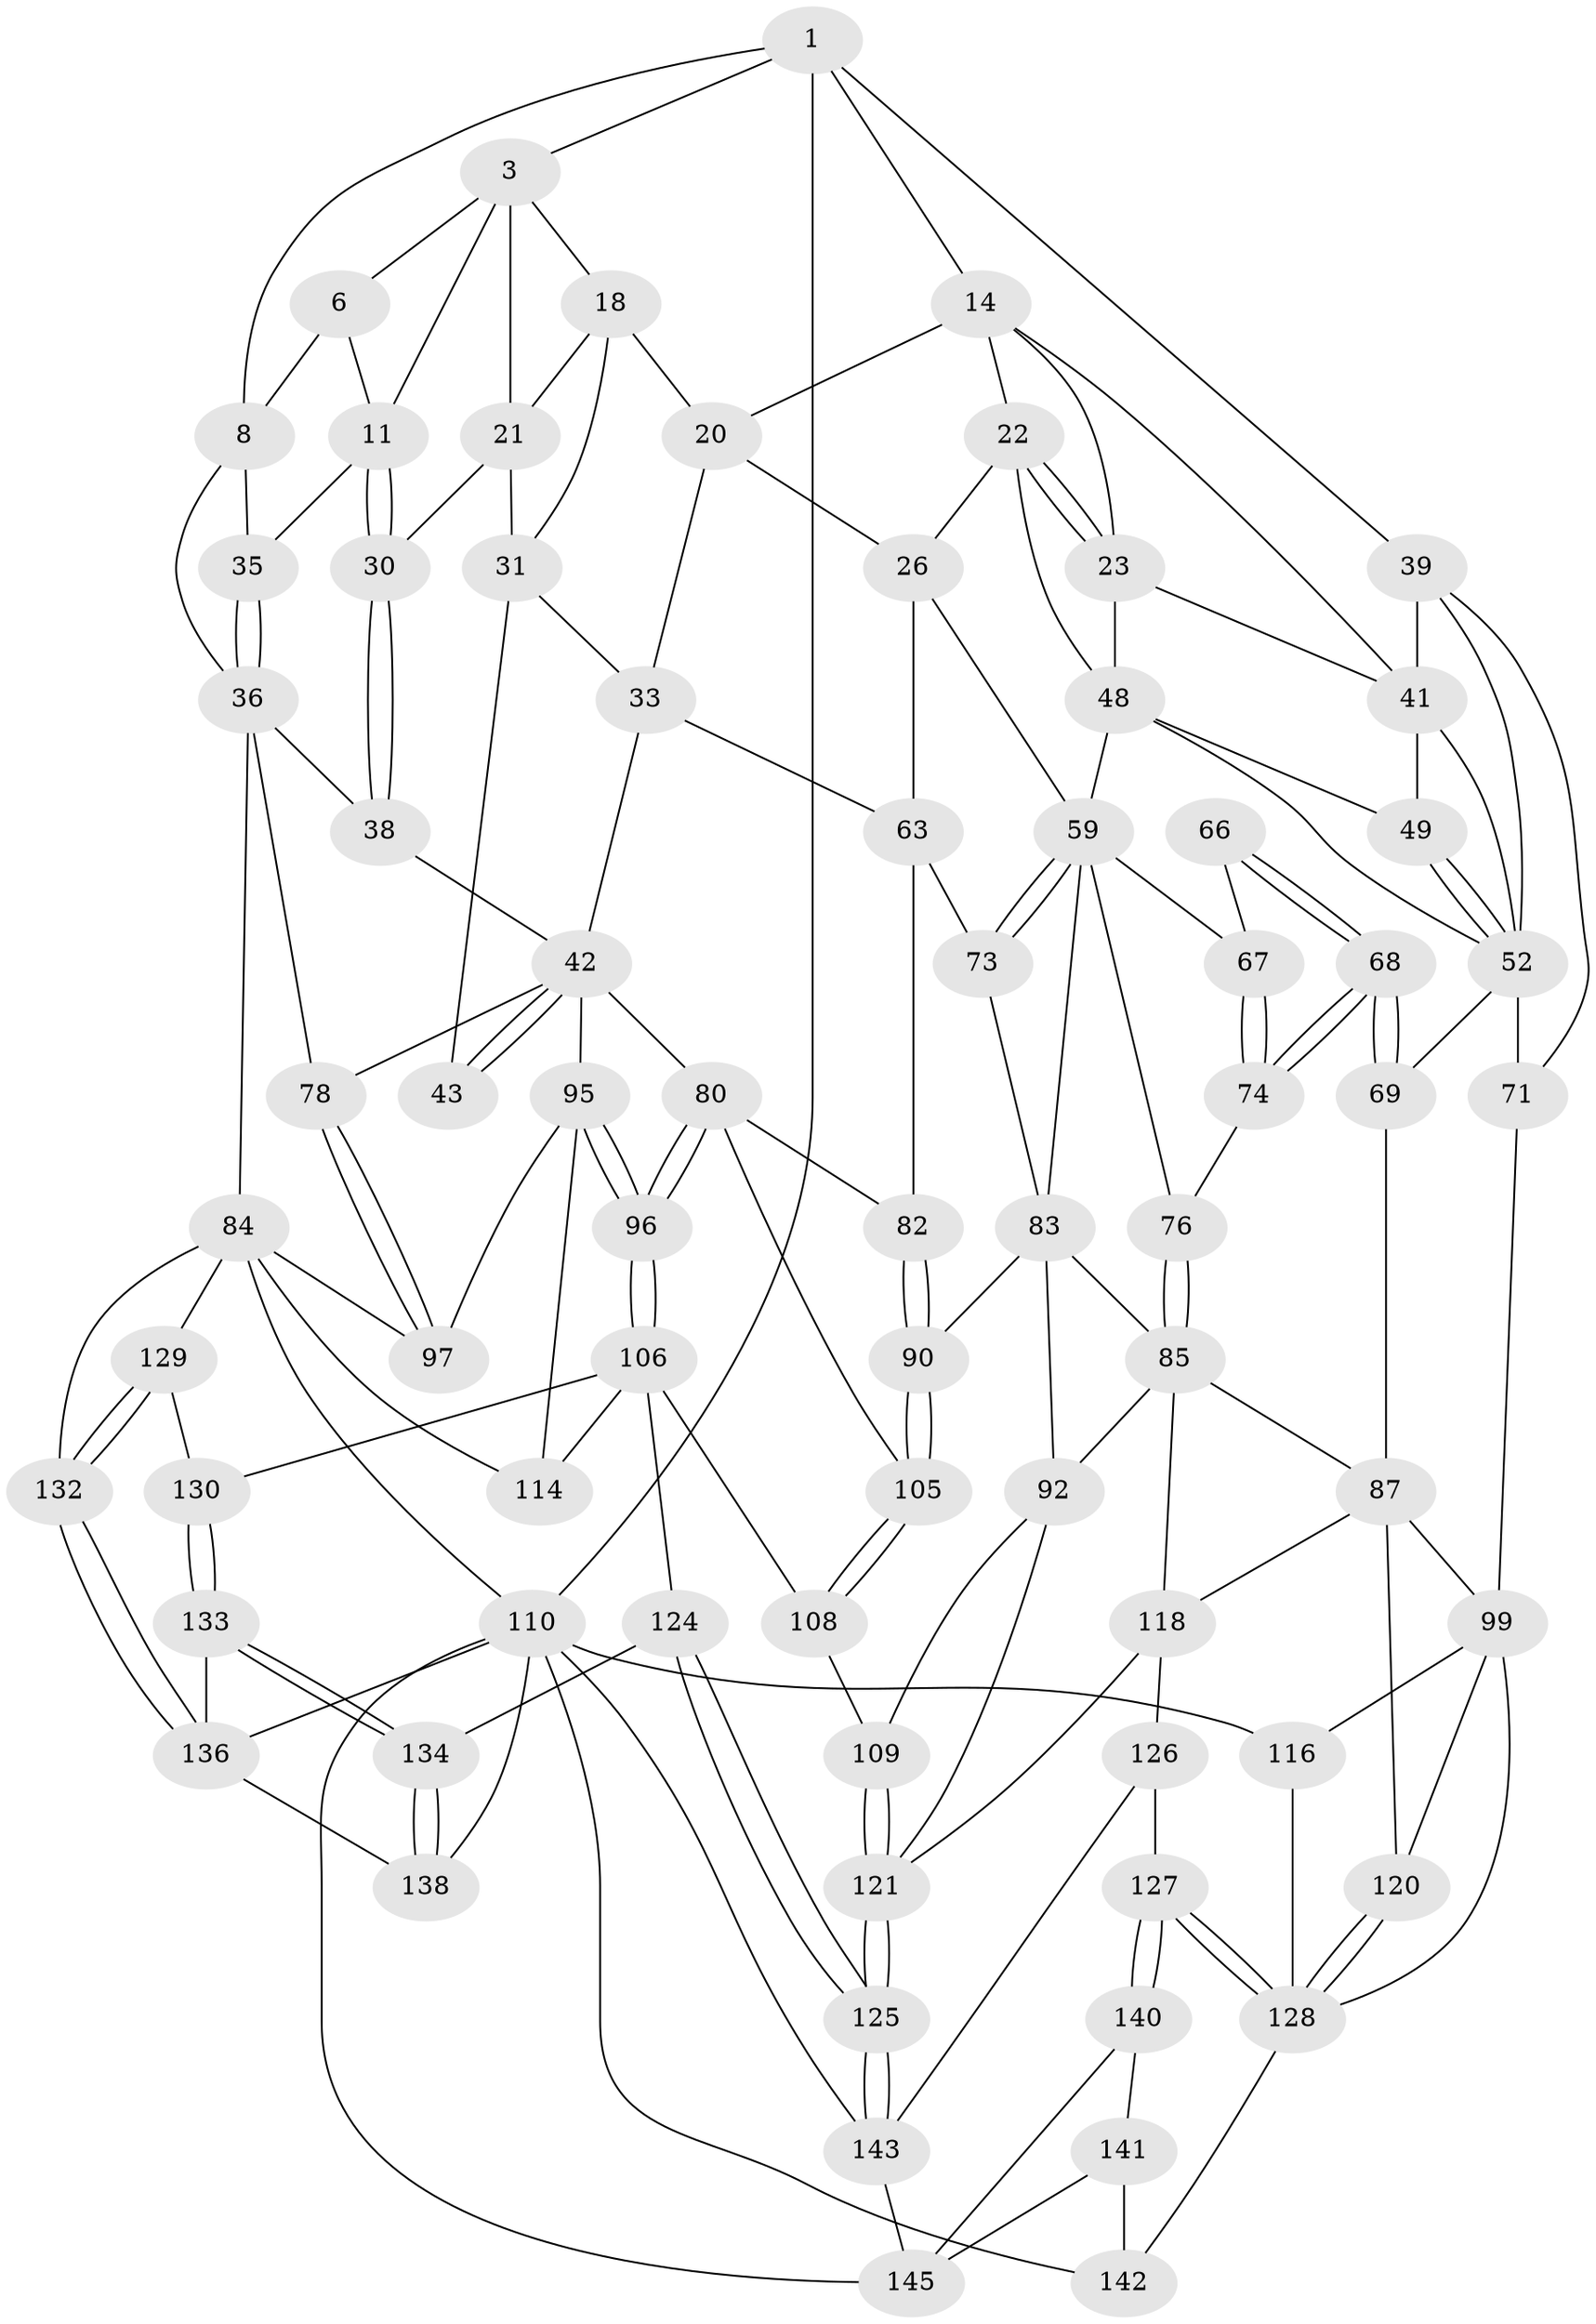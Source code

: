 // original degree distribution, {3: 0.02, 4: 0.2, 6: 0.2, 5: 0.58}
// Generated by graph-tools (version 1.1) at 2025/17/03/09/25 04:17:17]
// undirected, 75 vertices, 173 edges
graph export_dot {
graph [start="1"]
  node [color=gray90,style=filled];
  1 [pos="+0.9354352768868348+0",super="+2+7"];
  3 [pos="+0.6401013929233678+0",super="+17+4"];
  6 [pos="+0.8993181014460297+0",super="+10"];
  8 [pos="+1+0",super="+9"];
  11 [pos="+0.7880141819509849+0.07798636686100045",super="+12"];
  14 [pos="+0.22393715120589022+0",super="+15+24"];
  18 [pos="+0.5826821355396132+0.1018677118320783",super="+19"];
  20 [pos="+0.42954825931467244+0",super="+25"];
  21 [pos="+0.6584478880038723+0.08632270211080952",super="+28"];
  22 [pos="+0.2725266089872019+0.15446158274246966",super="+27"];
  23 [pos="+0.24580171016631236+0.14837741923674116",super="+47"];
  26 [pos="+0.32731657653010554+0.2246032351936792",super="+58"];
  30 [pos="+0.6943757933548009+0.14963658932422977"];
  31 [pos="+0.49886586117921194+0.15141876116181324",super="+32+34"];
  33 [pos="+0.44610329709617713+0.2330757493308095",super="+62"];
  35 [pos="+0.8601165870290864+0.15214592811487507"];
  36 [pos="+0.8641419591286895+0.18823932837642265",super="+37+51"];
  38 [pos="+0.7082688212335568+0.25794120421306377"];
  39 [pos="+0+0.039454861479785205",super="+57+40"];
  41 [pos="+0.0751865972522698+0.11376300654757056",super="+44"];
  42 [pos="+0.6410578082376417+0.2890182469571978",super="+64"];
  43 [pos="+0.6171417853996823+0.26982658681580385"];
  48 [pos="+0.16628530231925318+0.2175366560415914",super="+50"];
  49 [pos="+0.10606599689660817+0.24242844920333084"];
  52 [pos="+0.09772104632742283+0.28381170518094656",super="+56+53"];
  59 [pos="+0.3160939906638602+0.35942069530418447",super="+60"];
  63 [pos="+0.425012259710509+0.3671480747477713",super="+72"];
  66 [pos="+0.1265956343586918+0.3230214418614669"];
  67 [pos="+0.1935091737423348+0.36382135291719797"];
  68 [pos="+0.149973809240289+0.40235967727396577"];
  69 [pos="+0.1146754164750982+0.4406752960011341"];
  71 [pos="+0+0.37538840337848167"];
  73 [pos="+0.3393995829307673+0.3994758478893373"];
  74 [pos="+0.18127111132205354+0.38068301101158"];
  76 [pos="+0.24089743728765825+0.43037962009625774"];
  78 [pos="+0.9003190782125116+0.3763019159350279"];
  80 [pos="+0.5898495021969113+0.4326842640639718",super="+81"];
  82 [pos="+0.4102452729298318+0.44727470902793615"];
  83 [pos="+0.3074743526322936+0.4592322858266141",super="+89"];
  84 [pos="+1+0.3359880264030619",super="+102"];
  85 [pos="+0.23373766451305308+0.4721151688898255",super="+86"];
  87 [pos="+0.1569282959364537+0.5222226799644315",super="+88+119"];
  90 [pos="+0.37075657911775095+0.4913143304819034"];
  92 [pos="+0.3179836932565667+0.5765581010323375",super="+93"];
  95 [pos="+0.7823974280181177+0.4598079812824127",super="+98"];
  96 [pos="+0.6331071893102034+0.5173713270902632"];
  97 [pos="+0.9050815764142929+0.47339484371159496"];
  99 [pos="+0+0.6107871962009702",super="+100"];
  105 [pos="+0.4695773613548497+0.5817428471391516"];
  106 [pos="+0.6373453232545139+0.5824058374188374",super="+113+107"];
  108 [pos="+0.4705097403245866+0.5882842852176488"];
  109 [pos="+0.3815443058718899+0.5966450919432583"];
  110 [pos="+1+1",super="+117+111+149"];
  114 [pos="+0.7814020382130253+0.5611308944748318"];
  116 [pos="+0+0.8844264206752445"];
  118 [pos="+0.23614771636018836+0.6531135626088793",super="+123"];
  120 [pos="+0.14484772494524703+0.6940957718752258"];
  121 [pos="+0.4260239170461875+0.7876549894002416",super="+122"];
  124 [pos="+0.456312821159271+0.7919209256862975"];
  125 [pos="+0.44839542122303816+0.7951170841619558"];
  126 [pos="+0.274878583066931+0.7919787165358013"];
  127 [pos="+0.2529236286846997+0.7977490612065582"];
  128 [pos="+0.17848937964871187+0.7916596177789962",super="+135"];
  129 [pos="+0.8275765615682492+0.6917101553382105"];
  130 [pos="+0.6856014919914319+0.6691636680627621"];
  132 [pos="+0.8543623302130987+0.8129381904306916"];
  133 [pos="+0.6711470044881787+0.7131764661120141"];
  134 [pos="+0.5292645151897604+0.8075270123063663"];
  136 [pos="+0.8518835895587783+0.8277374064294261",super="+137"];
  138 [pos="+0.6660605864781993+0.9366063928112666"];
  140 [pos="+0.23544083764200413+0.8786191614479046"];
  141 [pos="+0.17445696544508182+0.9220404503269543"];
  142 [pos="+0.12979229761917416+0.8997230145722673"];
  143 [pos="+0.3830901936610876+1",super="+144"];
  145 [pos="+0.3244290658312083+1",super="+146"];
  1 -- 3;
  1 -- 14 [weight=2];
  1 -- 39;
  1 -- 8;
  1 -- 110 [weight=2];
  3 -- 18;
  3 -- 21 [weight=2];
  3 -- 11;
  3 -- 6;
  6 -- 8;
  6 -- 11;
  8 -- 35;
  8 -- 36;
  11 -- 30;
  11 -- 30;
  11 -- 35;
  14 -- 20;
  14 -- 22;
  14 -- 41;
  14 -- 23;
  18 -- 20;
  18 -- 31;
  18 -- 21;
  20 -- 33;
  20 -- 26;
  21 -- 30;
  21 -- 31;
  22 -- 23;
  22 -- 23;
  22 -- 26;
  22 -- 48;
  23 -- 48;
  23 -- 41;
  26 -- 59;
  26 -- 63;
  30 -- 38;
  30 -- 38;
  31 -- 33;
  31 -- 43 [weight=2];
  33 -- 63;
  33 -- 42;
  35 -- 36;
  35 -- 36;
  36 -- 38;
  36 -- 78;
  36 -- 84 [weight=2];
  38 -- 42;
  39 -- 71;
  39 -- 41 [weight=2];
  39 -- 52;
  41 -- 49;
  41 -- 52;
  42 -- 43;
  42 -- 43;
  42 -- 80;
  42 -- 78;
  42 -- 95;
  48 -- 49;
  48 -- 52;
  48 -- 59;
  49 -- 52;
  49 -- 52;
  52 -- 69;
  52 -- 71;
  59 -- 73;
  59 -- 73;
  59 -- 67;
  59 -- 83;
  59 -- 76;
  63 -- 73;
  63 -- 82;
  66 -- 67;
  66 -- 68;
  66 -- 68;
  67 -- 74;
  67 -- 74;
  68 -- 69;
  68 -- 69;
  68 -- 74;
  68 -- 74;
  69 -- 87;
  71 -- 99;
  73 -- 83;
  74 -- 76;
  76 -- 85;
  76 -- 85;
  78 -- 97;
  78 -- 97;
  80 -- 96;
  80 -- 96;
  80 -- 105;
  80 -- 82;
  82 -- 90;
  82 -- 90;
  83 -- 90;
  83 -- 92;
  83 -- 85;
  84 -- 97;
  84 -- 129;
  84 -- 114;
  84 -- 132;
  84 -- 110 [weight=2];
  85 -- 92;
  85 -- 118;
  85 -- 87;
  87 -- 99;
  87 -- 120;
  87 -- 118;
  90 -- 105;
  90 -- 105;
  92 -- 109;
  92 -- 121;
  95 -- 96;
  95 -- 96;
  95 -- 97;
  95 -- 114;
  96 -- 106;
  96 -- 106;
  99 -- 120;
  99 -- 116;
  99 -- 128;
  105 -- 108;
  105 -- 108;
  106 -- 114;
  106 -- 130;
  106 -- 108;
  106 -- 124;
  108 -- 109;
  109 -- 121;
  109 -- 121;
  110 -- 145;
  110 -- 116;
  110 -- 142;
  110 -- 136;
  110 -- 138;
  110 -- 143;
  116 -- 128;
  118 -- 126;
  118 -- 121;
  120 -- 128;
  120 -- 128;
  121 -- 125;
  121 -- 125;
  124 -- 125;
  124 -- 125;
  124 -- 134;
  125 -- 143;
  125 -- 143;
  126 -- 127;
  126 -- 143;
  127 -- 128;
  127 -- 128;
  127 -- 140;
  127 -- 140;
  128 -- 142;
  129 -- 130;
  129 -- 132;
  129 -- 132;
  130 -- 133;
  130 -- 133;
  132 -- 136;
  132 -- 136;
  133 -- 134;
  133 -- 134;
  133 -- 136;
  134 -- 138;
  134 -- 138;
  136 -- 138;
  140 -- 141;
  140 -- 145;
  141 -- 142;
  141 -- 145;
  143 -- 145;
}
